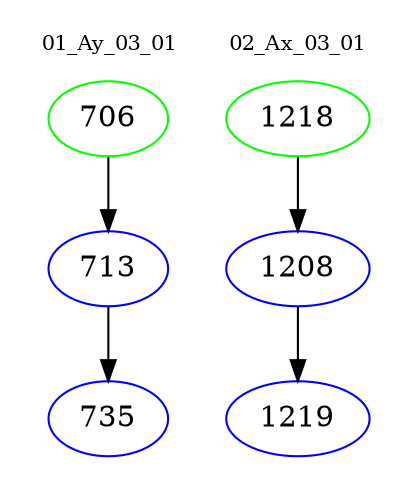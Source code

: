 digraph{
subgraph cluster_0 {
color = white
label = "01_Ay_03_01";
fontsize=10;
T0_706 [label="706", color="green"]
T0_706 -> T0_713 [color="black"]
T0_713 [label="713", color="blue"]
T0_713 -> T0_735 [color="black"]
T0_735 [label="735", color="blue"]
}
subgraph cluster_1 {
color = white
label = "02_Ax_03_01";
fontsize=10;
T1_1218 [label="1218", color="green"]
T1_1218 -> T1_1208 [color="black"]
T1_1208 [label="1208", color="blue"]
T1_1208 -> T1_1219 [color="black"]
T1_1219 [label="1219", color="blue"]
}
}
